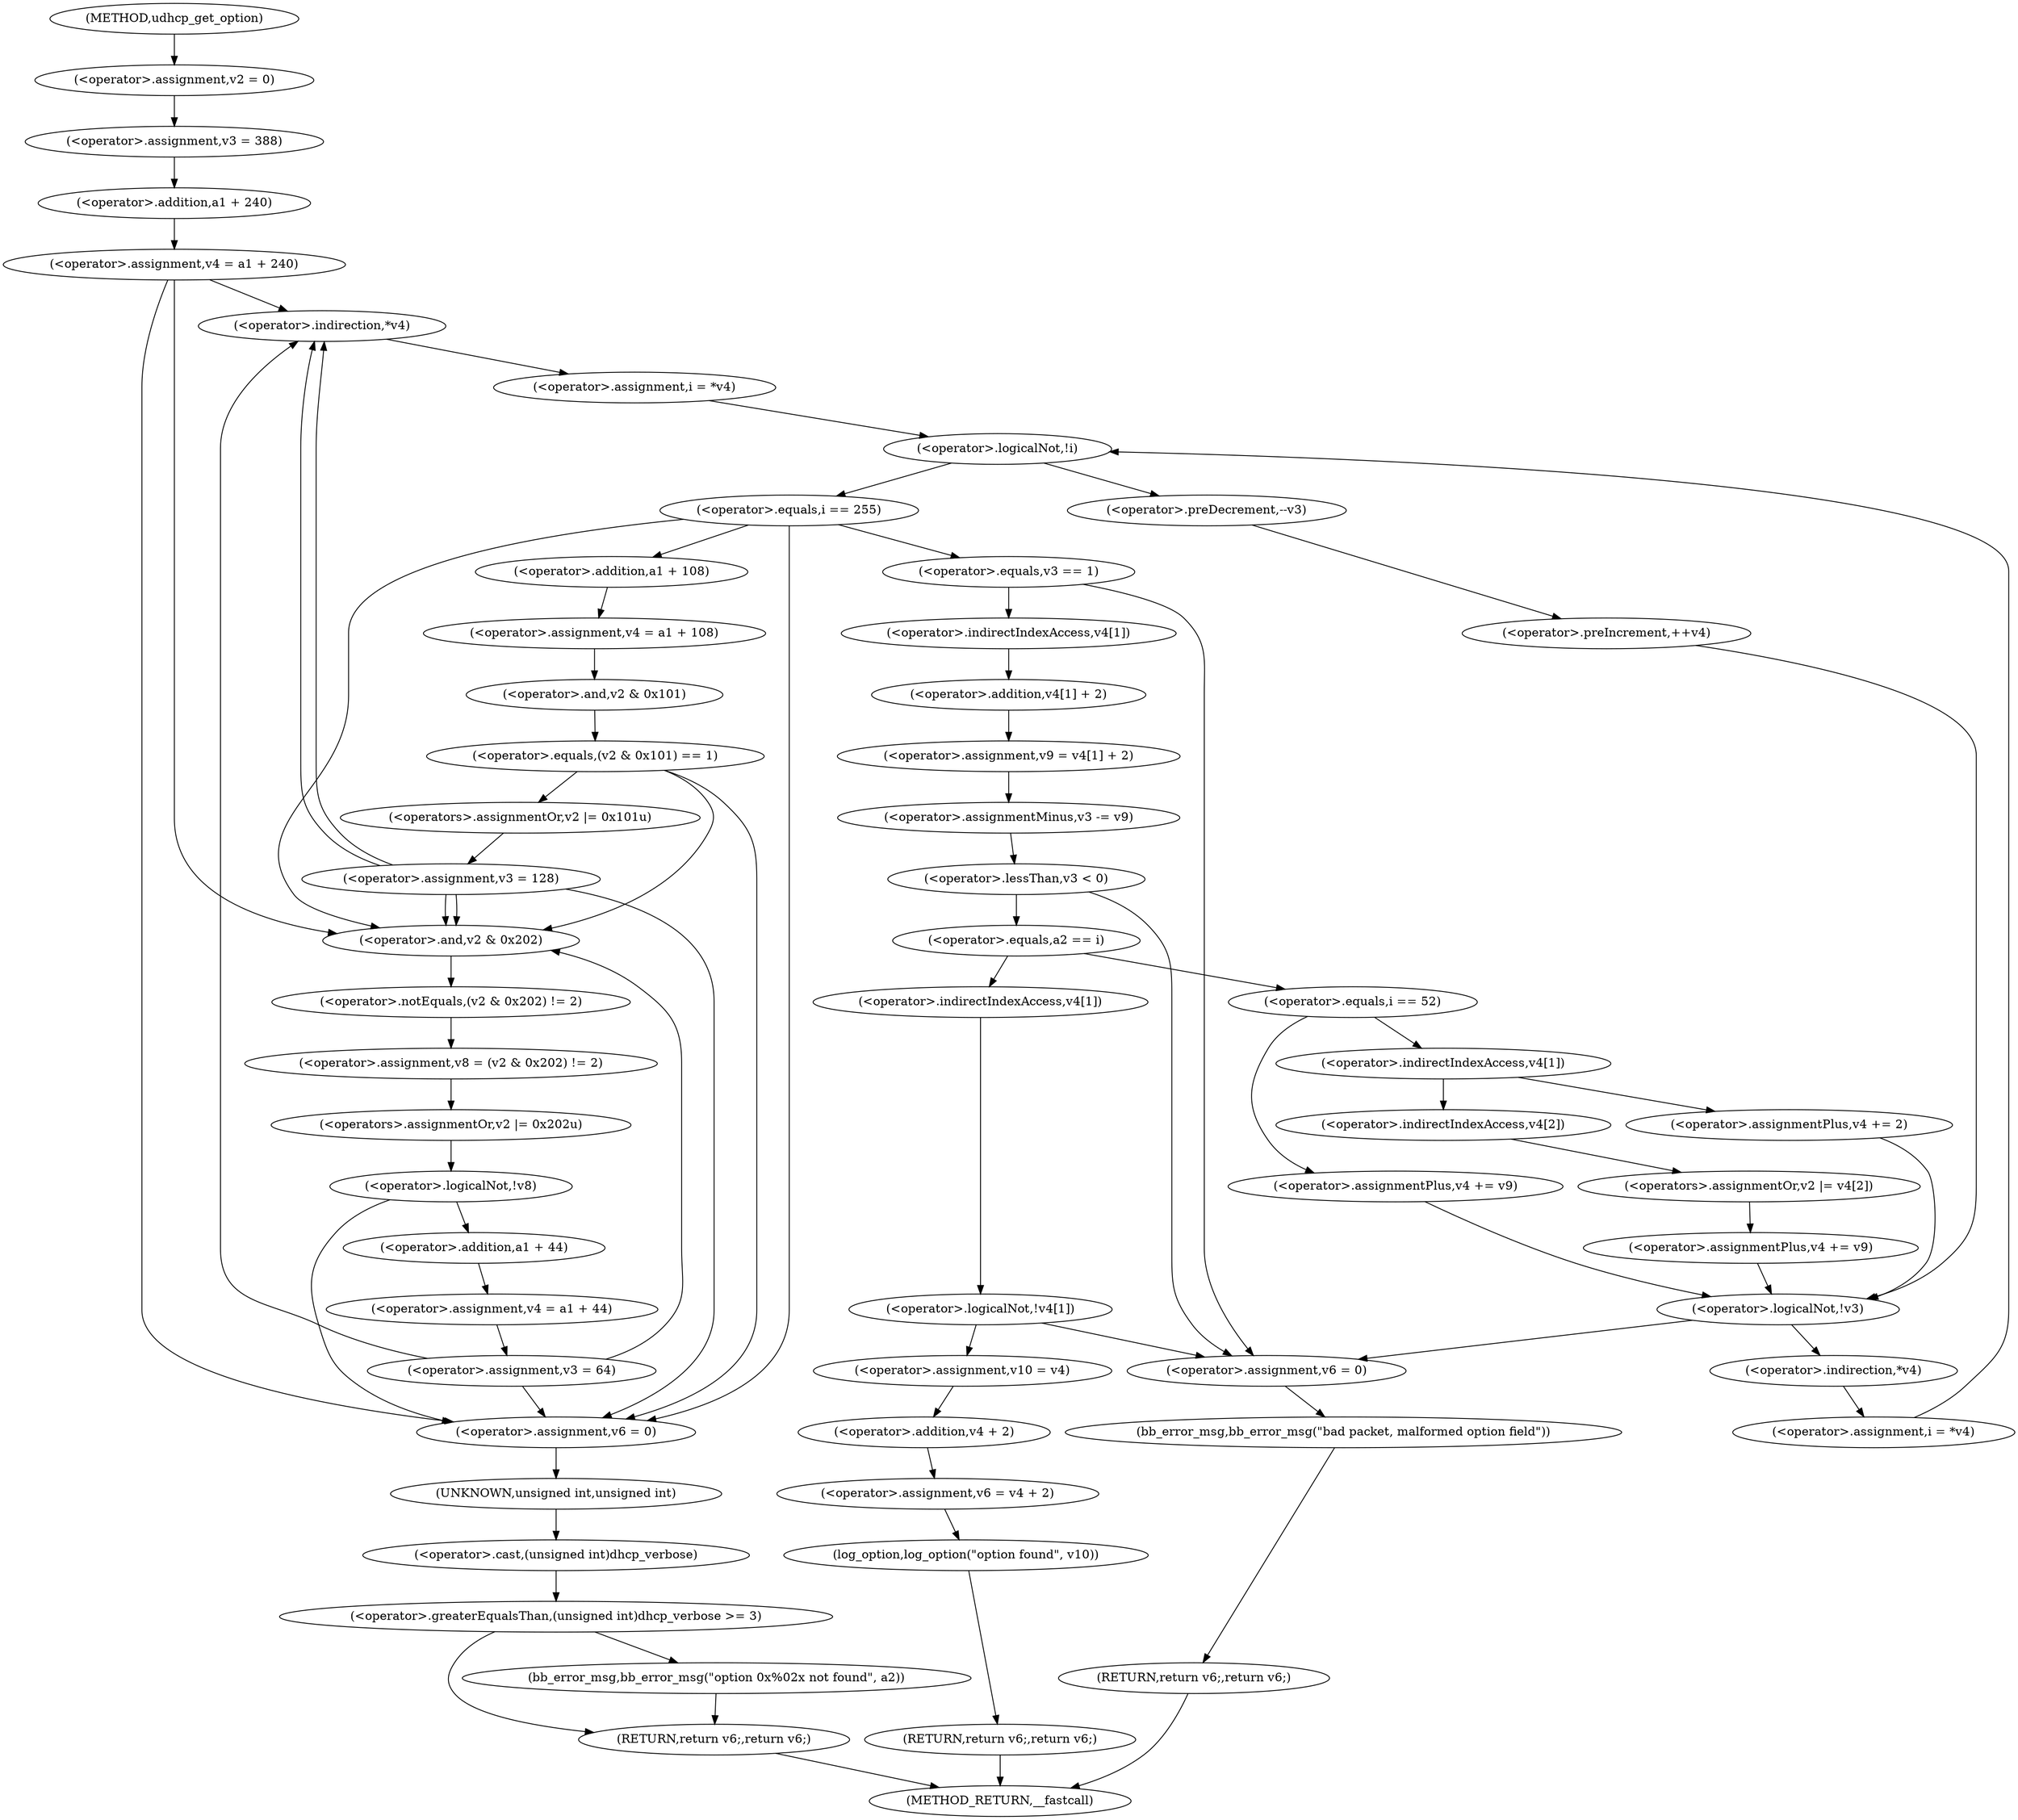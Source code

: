 digraph udhcp_get_option {  
"1000121" [label = "(<operator>.assignment,v2 = 0)" ]
"1000124" [label = "(<operator>.assignment,v3 = 388)" ]
"1000127" [label = "(<operator>.assignment,v4 = a1 + 240)" ]
"1000129" [label = "(<operator>.addition,a1 + 240)" ]
"1000139" [label = "(<operator>.assignment,i = *v4)" ]
"1000141" [label = "(<operator>.indirection,*v4)" ]
"1000143" [label = "(<operator>.assignment,i = *v4)" ]
"1000145" [label = "(<operator>.indirection,*v4)" ]
"1000149" [label = "(<operator>.logicalNot,!i)" ]
"1000152" [label = "(<operator>.preDecrement,--v3)" ]
"1000154" [label = "(<operator>.preIncrement,++v4)" ]
"1000158" [label = "(<operator>.equals,i == 255)" ]
"1000163" [label = "(<operator>.equals,v3 == 1)" ]
"1000167" [label = "(<operator>.assignment,v9 = v4[1] + 2)" ]
"1000169" [label = "(<operator>.addition,v4[1] + 2)" ]
"1000170" [label = "(<operator>.indirectIndexAccess,v4[1])" ]
"1000174" [label = "(<operator>.assignmentMinus,v3 -= v9)" ]
"1000178" [label = "(<operator>.lessThan,v3 < 0)" ]
"1000183" [label = "(<operator>.equals,a2 == i)" ]
"1000188" [label = "(<operator>.logicalNot,!v4[1])" ]
"1000189" [label = "(<operator>.indirectIndexAccess,v4[1])" ]
"1000194" [label = "(<operator>.assignment,v6 = 0)" ]
"1000197" [label = "(bb_error_msg,bb_error_msg(\"bad packet, malformed option field\"))" ]
"1000199" [label = "(RETURN,return v6;,return v6;)" ]
"1000201" [label = "(<operator>.assignment,v10 = v4)" ]
"1000204" [label = "(<operator>.assignment,v6 = v4 + 2)" ]
"1000206" [label = "(<operator>.addition,v4 + 2)" ]
"1000209" [label = "(log_option,log_option(\"option found\", v10))" ]
"1000212" [label = "(RETURN,return v6;,return v6;)" ]
"1000215" [label = "(<operator>.equals,i == 52)" ]
"1000220" [label = "(<operator>.indirectIndexAccess,v4[1])" ]
"1000224" [label = "(<operators>.assignmentOr,v2 |= v4[2])" ]
"1000226" [label = "(<operator>.indirectIndexAccess,v4[2])" ]
"1000229" [label = "(<operator>.assignmentPlus,v4 += v9)" ]
"1000234" [label = "(<operator>.assignmentPlus,v4 += 2)" ]
"1000239" [label = "(<operator>.assignmentPlus,v4 += v9)" ]
"1000244" [label = "(<operator>.logicalNot,!v3)" ]
"1000247" [label = "(<operator>.assignment,v4 = a1 + 108)" ]
"1000249" [label = "(<operator>.addition,a1 + 108)" ]
"1000253" [label = "(<operator>.equals,(v2 & 0x101) == 1)" ]
"1000254" [label = "(<operator>.and,v2 & 0x101)" ]
"1000259" [label = "(<operators>.assignmentOr,v2 |= 0x101u)" ]
"1000262" [label = "(<operator>.assignment,v3 = 128)" ]
"1000267" [label = "(<operator>.assignment,v8 = (v2 & 0x202) != 2)" ]
"1000269" [label = "(<operator>.notEquals,(v2 & 0x202) != 2)" ]
"1000270" [label = "(<operator>.and,v2 & 0x202)" ]
"1000274" [label = "(<operators>.assignmentOr,v2 |= 0x202u)" ]
"1000278" [label = "(<operator>.logicalNot,!v8)" ]
"1000281" [label = "(<operator>.assignment,v4 = a1 + 44)" ]
"1000283" [label = "(<operator>.addition,a1 + 44)" ]
"1000286" [label = "(<operator>.assignment,v3 = 64)" ]
"1000291" [label = "(<operator>.assignment,v6 = 0)" ]
"1000295" [label = "(<operator>.greaterEqualsThan,(unsigned int)dhcp_verbose >= 3)" ]
"1000296" [label = "(<operator>.cast,(unsigned int)dhcp_verbose)" ]
"1000297" [label = "(UNKNOWN,unsigned int,unsigned int)" ]
"1000300" [label = "(bb_error_msg,bb_error_msg(\"option 0x%02x not found\", a2))" ]
"1000303" [label = "(RETURN,return v6;,return v6;)" ]
"1000109" [label = "(METHOD,udhcp_get_option)" ]
"1000305" [label = "(METHOD_RETURN,__fastcall)" ]
  "1000121" -> "1000124" 
  "1000124" -> "1000129" 
  "1000127" -> "1000141" 
  "1000127" -> "1000270" 
  "1000127" -> "1000291" 
  "1000129" -> "1000127" 
  "1000139" -> "1000149" 
  "1000141" -> "1000139" 
  "1000143" -> "1000149" 
  "1000145" -> "1000143" 
  "1000149" -> "1000152" 
  "1000149" -> "1000158" 
  "1000152" -> "1000154" 
  "1000154" -> "1000244" 
  "1000158" -> "1000249" 
  "1000158" -> "1000270" 
  "1000158" -> "1000291" 
  "1000158" -> "1000163" 
  "1000163" -> "1000194" 
  "1000163" -> "1000170" 
  "1000167" -> "1000174" 
  "1000169" -> "1000167" 
  "1000170" -> "1000169" 
  "1000174" -> "1000178" 
  "1000178" -> "1000194" 
  "1000178" -> "1000183" 
  "1000183" -> "1000189" 
  "1000183" -> "1000215" 
  "1000188" -> "1000194" 
  "1000188" -> "1000201" 
  "1000189" -> "1000188" 
  "1000194" -> "1000197" 
  "1000197" -> "1000199" 
  "1000199" -> "1000305" 
  "1000201" -> "1000206" 
  "1000204" -> "1000209" 
  "1000206" -> "1000204" 
  "1000209" -> "1000212" 
  "1000212" -> "1000305" 
  "1000215" -> "1000220" 
  "1000215" -> "1000239" 
  "1000220" -> "1000226" 
  "1000220" -> "1000234" 
  "1000224" -> "1000229" 
  "1000226" -> "1000224" 
  "1000229" -> "1000244" 
  "1000234" -> "1000244" 
  "1000239" -> "1000244" 
  "1000244" -> "1000194" 
  "1000244" -> "1000145" 
  "1000247" -> "1000254" 
  "1000249" -> "1000247" 
  "1000253" -> "1000259" 
  "1000253" -> "1000270" 
  "1000253" -> "1000291" 
  "1000254" -> "1000253" 
  "1000259" -> "1000262" 
  "1000262" -> "1000141" 
  "1000262" -> "1000270" 
  "1000262" -> "1000291" 
  "1000262" -> "1000141" 
  "1000262" -> "1000270" 
  "1000267" -> "1000274" 
  "1000269" -> "1000267" 
  "1000270" -> "1000269" 
  "1000274" -> "1000278" 
  "1000278" -> "1000283" 
  "1000278" -> "1000291" 
  "1000281" -> "1000286" 
  "1000283" -> "1000281" 
  "1000286" -> "1000141" 
  "1000286" -> "1000270" 
  "1000286" -> "1000291" 
  "1000291" -> "1000297" 
  "1000295" -> "1000300" 
  "1000295" -> "1000303" 
  "1000296" -> "1000295" 
  "1000297" -> "1000296" 
  "1000300" -> "1000303" 
  "1000303" -> "1000305" 
  "1000109" -> "1000121" 
}
